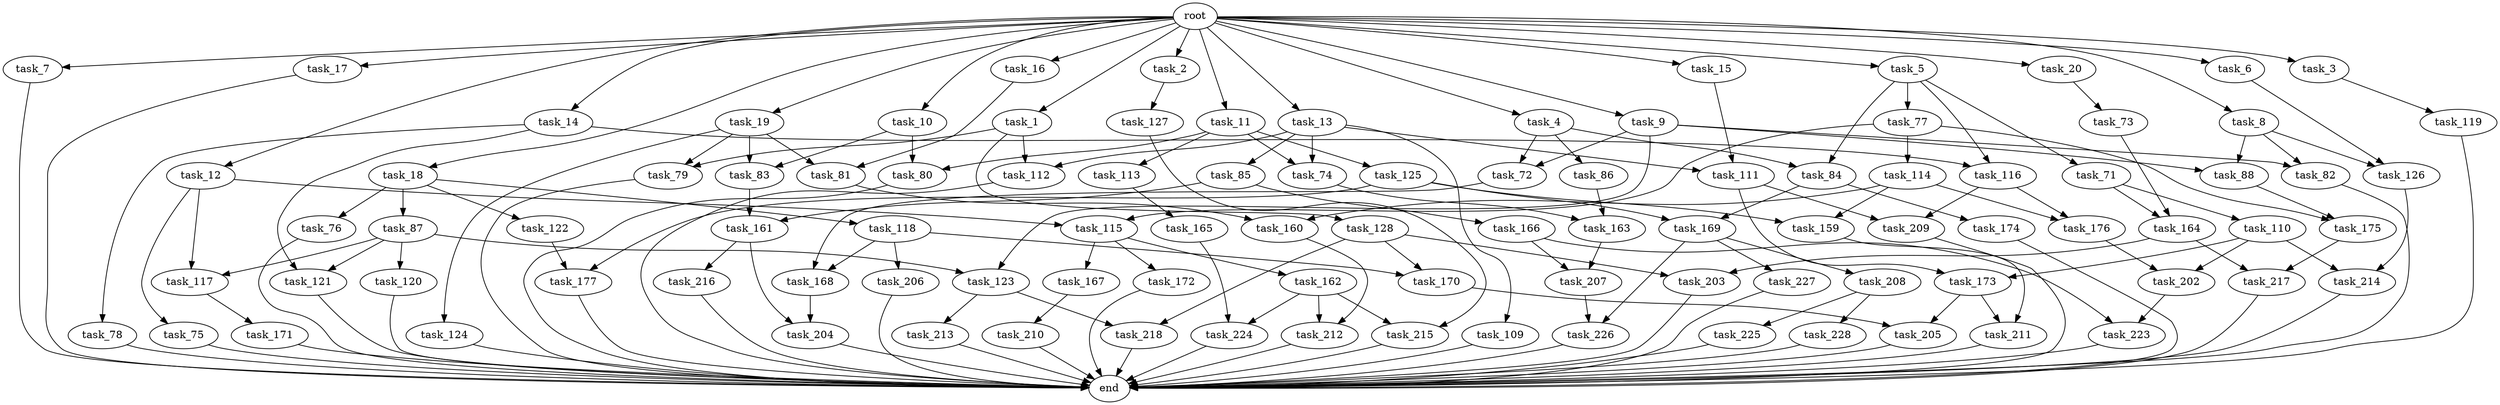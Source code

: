 digraph G {
  root [size="0.000000"];
  task_1 [size="1024.000000"];
  task_2 [size="1024.000000"];
  task_3 [size="1024.000000"];
  task_4 [size="1024.000000"];
  task_5 [size="1024.000000"];
  task_6 [size="1024.000000"];
  task_7 [size="1024.000000"];
  task_8 [size="1024.000000"];
  task_9 [size="1024.000000"];
  task_10 [size="1024.000000"];
  task_11 [size="1024.000000"];
  task_12 [size="1024.000000"];
  task_13 [size="1024.000000"];
  task_14 [size="1024.000000"];
  task_15 [size="1024.000000"];
  task_16 [size="1024.000000"];
  task_17 [size="1024.000000"];
  task_18 [size="1024.000000"];
  task_19 [size="1024.000000"];
  task_20 [size="1024.000000"];
  task_71 [size="420906795008.000000"];
  task_72 [size="446676598784.000000"];
  task_73 [size="309237645312.000000"];
  task_74 [size="429496729600.000000"];
  task_75 [size="420906795008.000000"];
  task_76 [size="214748364800.000000"];
  task_77 [size="420906795008.000000"];
  task_78 [size="137438953472.000000"];
  task_79 [size="292057776128.000000"];
  task_80 [size="352187318272.000000"];
  task_81 [size="1073741824000.000000"];
  task_82 [size="523986010112.000000"];
  task_83 [size="352187318272.000000"];
  task_84 [size="558345748480.000000"];
  task_85 [size="214748364800.000000"];
  task_86 [size="137438953472.000000"];
  task_87 [size="214748364800.000000"];
  task_88 [size="523986010112.000000"];
  task_109 [size="214748364800.000000"];
  task_110 [size="420906795008.000000"];
  task_111 [size="352187318272.000000"];
  task_112 [size="292057776128.000000"];
  task_113 [size="214748364800.000000"];
  task_114 [size="695784701952.000000"];
  task_115 [size="1116691496960.000000"];
  task_116 [size="558345748480.000000"];
  task_117 [size="558345748480.000000"];
  task_118 [size="214748364800.000000"];
  task_119 [size="695784701952.000000"];
  task_120 [size="137438953472.000000"];
  task_121 [size="274877906944.000000"];
  task_122 [size="214748364800.000000"];
  task_123 [size="446676598784.000000"];
  task_124 [size="214748364800.000000"];
  task_125 [size="214748364800.000000"];
  task_126 [size="249108103168.000000"];
  task_127 [size="858993459200.000000"];
  task_128 [size="77309411328.000000"];
  task_159 [size="910533066752.000000"];
  task_160 [size="292057776128.000000"];
  task_161 [size="274877906944.000000"];
  task_162 [size="309237645312.000000"];
  task_163 [size="214748364800.000000"];
  task_164 [size="970662608896.000000"];
  task_165 [size="549755813888.000000"];
  task_166 [size="137438953472.000000"];
  task_167 [size="309237645312.000000"];
  task_168 [size="558345748480.000000"];
  task_169 [size="910533066752.000000"];
  task_170 [size="841813590016.000000"];
  task_171 [size="137438953472.000000"];
  task_172 [size="309237645312.000000"];
  task_173 [size="1005022347264.000000"];
  task_174 [size="214748364800.000000"];
  task_175 [size="1245540515840.000000"];
  task_176 [size="292057776128.000000"];
  task_177 [size="1245540515840.000000"];
  task_202 [size="1245540515840.000000"];
  task_203 [size="1279900254208.000000"];
  task_204 [size="1408749273088.000000"];
  task_205 [size="171798691840.000000"];
  task_206 [size="420906795008.000000"];
  task_207 [size="1408749273088.000000"];
  task_208 [size="695784701952.000000"];
  task_209 [size="386547056640.000000"];
  task_210 [size="214748364800.000000"];
  task_211 [size="274877906944.000000"];
  task_212 [size="970662608896.000000"];
  task_213 [size="695784701952.000000"];
  task_214 [size="1554778161152.000000"];
  task_215 [size="558345748480.000000"];
  task_216 [size="858993459200.000000"];
  task_217 [size="1717986918400.000000"];
  task_218 [size="1116691496960.000000"];
  task_223 [size="1554778161152.000000"];
  task_224 [size="498216206336.000000"];
  task_225 [size="77309411328.000000"];
  task_226 [size="730144440320.000000"];
  task_227 [size="695784701952.000000"];
  task_228 [size="77309411328.000000"];
  end [size="0.000000"];

  root -> task_1 [size="1.000000"];
  root -> task_2 [size="1.000000"];
  root -> task_3 [size="1.000000"];
  root -> task_4 [size="1.000000"];
  root -> task_5 [size="1.000000"];
  root -> task_6 [size="1.000000"];
  root -> task_7 [size="1.000000"];
  root -> task_8 [size="1.000000"];
  root -> task_9 [size="1.000000"];
  root -> task_10 [size="1.000000"];
  root -> task_11 [size="1.000000"];
  root -> task_12 [size="1.000000"];
  root -> task_13 [size="1.000000"];
  root -> task_14 [size="1.000000"];
  root -> task_15 [size="1.000000"];
  root -> task_16 [size="1.000000"];
  root -> task_17 [size="1.000000"];
  root -> task_18 [size="1.000000"];
  root -> task_19 [size="1.000000"];
  root -> task_20 [size="1.000000"];
  task_1 -> task_79 [size="75497472.000000"];
  task_1 -> task_112 [size="75497472.000000"];
  task_1 -> task_128 [size="75497472.000000"];
  task_2 -> task_127 [size="838860800.000000"];
  task_3 -> task_119 [size="679477248.000000"];
  task_4 -> task_72 [size="134217728.000000"];
  task_4 -> task_84 [size="134217728.000000"];
  task_4 -> task_86 [size="134217728.000000"];
  task_5 -> task_71 [size="411041792.000000"];
  task_5 -> task_77 [size="411041792.000000"];
  task_5 -> task_84 [size="411041792.000000"];
  task_5 -> task_116 [size="411041792.000000"];
  task_6 -> task_126 [size="33554432.000000"];
  task_7 -> end [size="1.000000"];
  task_8 -> task_82 [size="209715200.000000"];
  task_8 -> task_88 [size="209715200.000000"];
  task_8 -> task_126 [size="209715200.000000"];
  task_9 -> task_72 [size="301989888.000000"];
  task_9 -> task_82 [size="301989888.000000"];
  task_9 -> task_88 [size="301989888.000000"];
  task_9 -> task_123 [size="301989888.000000"];
  task_10 -> task_80 [size="134217728.000000"];
  task_10 -> task_83 [size="134217728.000000"];
  task_11 -> task_74 [size="209715200.000000"];
  task_11 -> task_80 [size="209715200.000000"];
  task_11 -> task_113 [size="209715200.000000"];
  task_11 -> task_125 [size="209715200.000000"];
  task_12 -> task_75 [size="411041792.000000"];
  task_12 -> task_115 [size="411041792.000000"];
  task_12 -> task_117 [size="411041792.000000"];
  task_13 -> task_74 [size="209715200.000000"];
  task_13 -> task_85 [size="209715200.000000"];
  task_13 -> task_109 [size="209715200.000000"];
  task_13 -> task_111 [size="209715200.000000"];
  task_13 -> task_112 [size="209715200.000000"];
  task_14 -> task_78 [size="134217728.000000"];
  task_14 -> task_116 [size="134217728.000000"];
  task_14 -> task_121 [size="134217728.000000"];
  task_15 -> task_111 [size="134217728.000000"];
  task_16 -> task_81 [size="838860800.000000"];
  task_17 -> end [size="1.000000"];
  task_18 -> task_76 [size="209715200.000000"];
  task_18 -> task_87 [size="209715200.000000"];
  task_18 -> task_118 [size="209715200.000000"];
  task_18 -> task_122 [size="209715200.000000"];
  task_19 -> task_79 [size="209715200.000000"];
  task_19 -> task_81 [size="209715200.000000"];
  task_19 -> task_83 [size="209715200.000000"];
  task_19 -> task_124 [size="209715200.000000"];
  task_20 -> task_73 [size="301989888.000000"];
  task_71 -> task_110 [size="411041792.000000"];
  task_71 -> task_164 [size="411041792.000000"];
  task_72 -> task_168 [size="134217728.000000"];
  task_73 -> task_164 [size="536870912.000000"];
  task_74 -> task_163 [size="75497472.000000"];
  task_75 -> end [size="1.000000"];
  task_76 -> end [size="1.000000"];
  task_77 -> task_114 [size="679477248.000000"];
  task_77 -> task_115 [size="679477248.000000"];
  task_77 -> task_175 [size="679477248.000000"];
  task_78 -> end [size="1.000000"];
  task_79 -> end [size="1.000000"];
  task_80 -> end [size="1.000000"];
  task_81 -> task_160 [size="75497472.000000"];
  task_82 -> end [size="1.000000"];
  task_83 -> task_161 [size="134217728.000000"];
  task_84 -> task_169 [size="209715200.000000"];
  task_84 -> task_174 [size="209715200.000000"];
  task_85 -> task_161 [size="134217728.000000"];
  task_85 -> task_166 [size="134217728.000000"];
  task_86 -> task_163 [size="134217728.000000"];
  task_87 -> task_117 [size="134217728.000000"];
  task_87 -> task_120 [size="134217728.000000"];
  task_87 -> task_121 [size="134217728.000000"];
  task_87 -> task_123 [size="134217728.000000"];
  task_88 -> task_175 [size="536870912.000000"];
  task_109 -> end [size="1.000000"];
  task_110 -> task_173 [size="679477248.000000"];
  task_110 -> task_202 [size="679477248.000000"];
  task_110 -> task_214 [size="679477248.000000"];
  task_111 -> task_173 [size="301989888.000000"];
  task_111 -> task_209 [size="301989888.000000"];
  task_112 -> end [size="1.000000"];
  task_113 -> task_165 [size="536870912.000000"];
  task_114 -> task_159 [size="209715200.000000"];
  task_114 -> task_160 [size="209715200.000000"];
  task_114 -> task_176 [size="209715200.000000"];
  task_115 -> task_162 [size="301989888.000000"];
  task_115 -> task_167 [size="301989888.000000"];
  task_115 -> task_172 [size="301989888.000000"];
  task_116 -> task_176 [size="75497472.000000"];
  task_116 -> task_209 [size="75497472.000000"];
  task_117 -> task_171 [size="134217728.000000"];
  task_118 -> task_168 [size="411041792.000000"];
  task_118 -> task_170 [size="411041792.000000"];
  task_118 -> task_206 [size="411041792.000000"];
  task_119 -> end [size="1.000000"];
  task_120 -> end [size="1.000000"];
  task_121 -> end [size="1.000000"];
  task_122 -> task_177 [size="536870912.000000"];
  task_123 -> task_213 [size="679477248.000000"];
  task_123 -> task_218 [size="679477248.000000"];
  task_124 -> end [size="1.000000"];
  task_125 -> task_159 [size="679477248.000000"];
  task_125 -> task_169 [size="679477248.000000"];
  task_125 -> task_177 [size="679477248.000000"];
  task_126 -> task_214 [size="838860800.000000"];
  task_127 -> task_215 [size="134217728.000000"];
  task_128 -> task_170 [size="411041792.000000"];
  task_128 -> task_203 [size="411041792.000000"];
  task_128 -> task_218 [size="411041792.000000"];
  task_159 -> task_211 [size="134217728.000000"];
  task_160 -> task_212 [size="536870912.000000"];
  task_161 -> task_204 [size="838860800.000000"];
  task_161 -> task_216 [size="838860800.000000"];
  task_162 -> task_212 [size="411041792.000000"];
  task_162 -> task_215 [size="411041792.000000"];
  task_162 -> task_224 [size="411041792.000000"];
  task_163 -> task_207 [size="536870912.000000"];
  task_164 -> task_203 [size="838860800.000000"];
  task_164 -> task_217 [size="838860800.000000"];
  task_165 -> task_224 [size="75497472.000000"];
  task_166 -> task_207 [size="838860800.000000"];
  task_166 -> task_223 [size="838860800.000000"];
  task_167 -> task_210 [size="209715200.000000"];
  task_168 -> task_204 [size="536870912.000000"];
  task_169 -> task_208 [size="679477248.000000"];
  task_169 -> task_226 [size="679477248.000000"];
  task_169 -> task_227 [size="679477248.000000"];
  task_170 -> task_205 [size="33554432.000000"];
  task_171 -> end [size="1.000000"];
  task_172 -> end [size="1.000000"];
  task_173 -> task_205 [size="134217728.000000"];
  task_173 -> task_211 [size="134217728.000000"];
  task_174 -> end [size="1.000000"];
  task_175 -> task_217 [size="838860800.000000"];
  task_176 -> task_202 [size="536870912.000000"];
  task_177 -> end [size="1.000000"];
  task_202 -> task_223 [size="679477248.000000"];
  task_203 -> end [size="1.000000"];
  task_204 -> end [size="1.000000"];
  task_205 -> end [size="1.000000"];
  task_206 -> end [size="1.000000"];
  task_207 -> task_226 [size="33554432.000000"];
  task_208 -> task_225 [size="75497472.000000"];
  task_208 -> task_228 [size="75497472.000000"];
  task_209 -> end [size="1.000000"];
  task_210 -> end [size="1.000000"];
  task_211 -> end [size="1.000000"];
  task_212 -> end [size="1.000000"];
  task_213 -> end [size="1.000000"];
  task_214 -> end [size="1.000000"];
  task_215 -> end [size="1.000000"];
  task_216 -> end [size="1.000000"];
  task_217 -> end [size="1.000000"];
  task_218 -> end [size="1.000000"];
  task_223 -> end [size="1.000000"];
  task_224 -> end [size="1.000000"];
  task_225 -> end [size="1.000000"];
  task_226 -> end [size="1.000000"];
  task_227 -> end [size="1.000000"];
  task_228 -> end [size="1.000000"];
}
